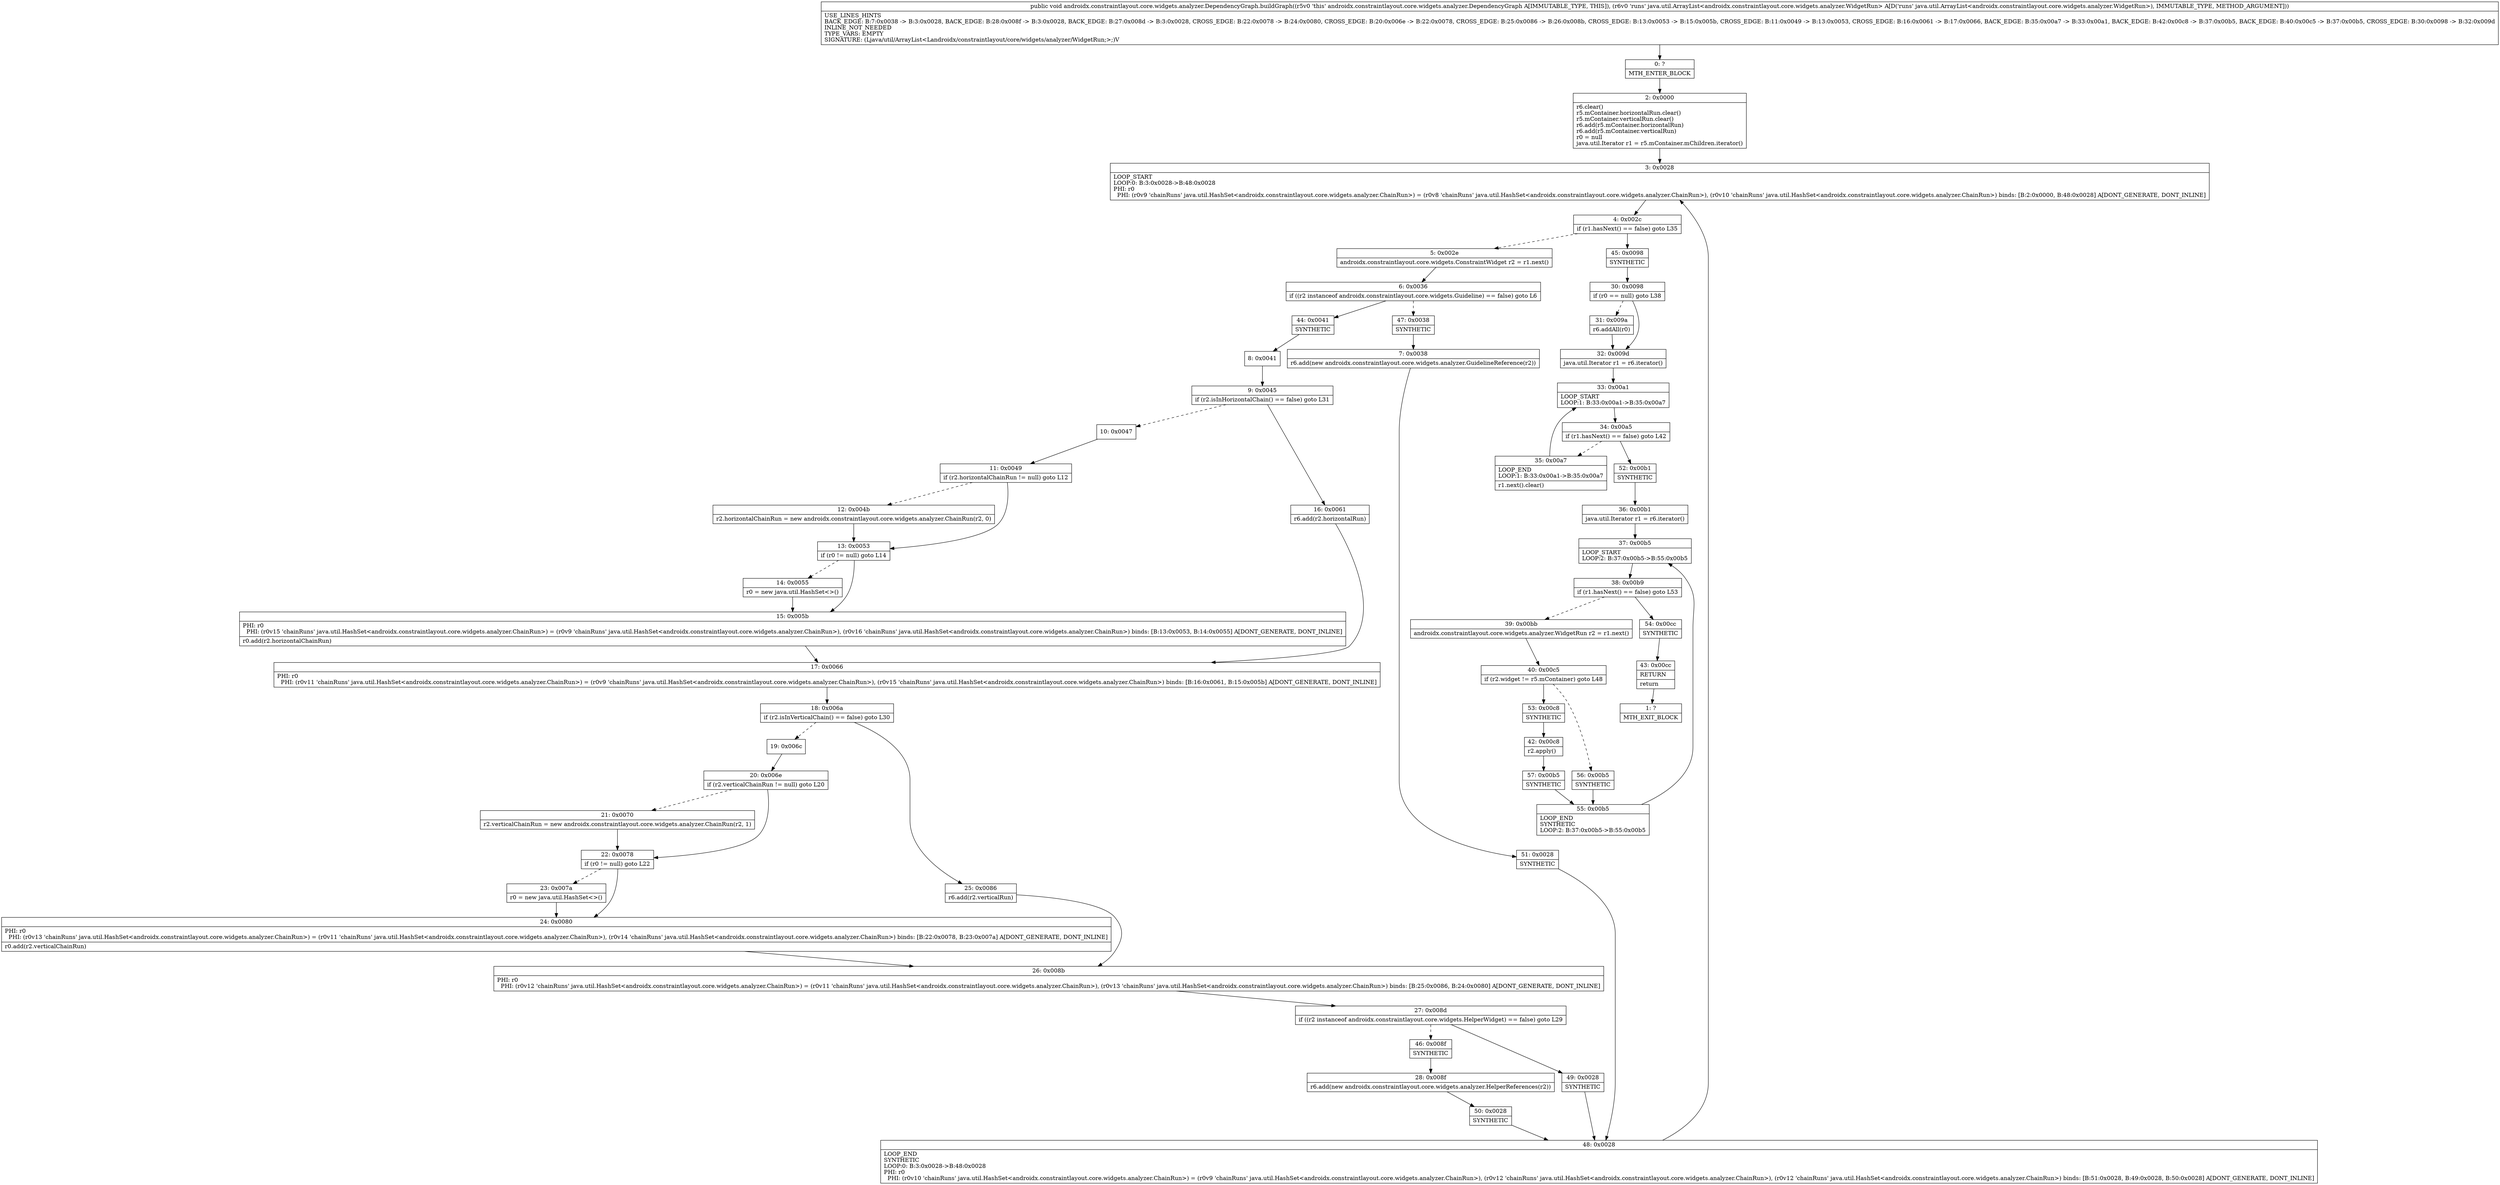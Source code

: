 digraph "CFG forandroidx.constraintlayout.core.widgets.analyzer.DependencyGraph.buildGraph(Ljava\/util\/ArrayList;)V" {
Node_0 [shape=record,label="{0\:\ ?|MTH_ENTER_BLOCK\l}"];
Node_2 [shape=record,label="{2\:\ 0x0000|r6.clear()\lr5.mContainer.horizontalRun.clear()\lr5.mContainer.verticalRun.clear()\lr6.add(r5.mContainer.horizontalRun)\lr6.add(r5.mContainer.verticalRun)\lr0 = null\ljava.util.Iterator r1 = r5.mContainer.mChildren.iterator()\l}"];
Node_3 [shape=record,label="{3\:\ 0x0028|LOOP_START\lLOOP:0: B:3:0x0028\-\>B:48:0x0028\lPHI: r0 \l  PHI: (r0v9 'chainRuns' java.util.HashSet\<androidx.constraintlayout.core.widgets.analyzer.ChainRun\>) = (r0v8 'chainRuns' java.util.HashSet\<androidx.constraintlayout.core.widgets.analyzer.ChainRun\>), (r0v10 'chainRuns' java.util.HashSet\<androidx.constraintlayout.core.widgets.analyzer.ChainRun\>) binds: [B:2:0x0000, B:48:0x0028] A[DONT_GENERATE, DONT_INLINE]\l}"];
Node_4 [shape=record,label="{4\:\ 0x002c|if (r1.hasNext() == false) goto L35\l}"];
Node_5 [shape=record,label="{5\:\ 0x002e|androidx.constraintlayout.core.widgets.ConstraintWidget r2 = r1.next()\l}"];
Node_6 [shape=record,label="{6\:\ 0x0036|if ((r2 instanceof androidx.constraintlayout.core.widgets.Guideline) == false) goto L6\l}"];
Node_44 [shape=record,label="{44\:\ 0x0041|SYNTHETIC\l}"];
Node_8 [shape=record,label="{8\:\ 0x0041}"];
Node_9 [shape=record,label="{9\:\ 0x0045|if (r2.isInHorizontalChain() == false) goto L31\l}"];
Node_10 [shape=record,label="{10\:\ 0x0047}"];
Node_11 [shape=record,label="{11\:\ 0x0049|if (r2.horizontalChainRun != null) goto L12\l}"];
Node_12 [shape=record,label="{12\:\ 0x004b|r2.horizontalChainRun = new androidx.constraintlayout.core.widgets.analyzer.ChainRun(r2, 0)\l}"];
Node_13 [shape=record,label="{13\:\ 0x0053|if (r0 != null) goto L14\l}"];
Node_14 [shape=record,label="{14\:\ 0x0055|r0 = new java.util.HashSet\<\>()\l}"];
Node_15 [shape=record,label="{15\:\ 0x005b|PHI: r0 \l  PHI: (r0v15 'chainRuns' java.util.HashSet\<androidx.constraintlayout.core.widgets.analyzer.ChainRun\>) = (r0v9 'chainRuns' java.util.HashSet\<androidx.constraintlayout.core.widgets.analyzer.ChainRun\>), (r0v16 'chainRuns' java.util.HashSet\<androidx.constraintlayout.core.widgets.analyzer.ChainRun\>) binds: [B:13:0x0053, B:14:0x0055] A[DONT_GENERATE, DONT_INLINE]\l|r0.add(r2.horizontalChainRun)\l}"];
Node_17 [shape=record,label="{17\:\ 0x0066|PHI: r0 \l  PHI: (r0v11 'chainRuns' java.util.HashSet\<androidx.constraintlayout.core.widgets.analyzer.ChainRun\>) = (r0v9 'chainRuns' java.util.HashSet\<androidx.constraintlayout.core.widgets.analyzer.ChainRun\>), (r0v15 'chainRuns' java.util.HashSet\<androidx.constraintlayout.core.widgets.analyzer.ChainRun\>) binds: [B:16:0x0061, B:15:0x005b] A[DONT_GENERATE, DONT_INLINE]\l}"];
Node_18 [shape=record,label="{18\:\ 0x006a|if (r2.isInVerticalChain() == false) goto L30\l}"];
Node_19 [shape=record,label="{19\:\ 0x006c}"];
Node_20 [shape=record,label="{20\:\ 0x006e|if (r2.verticalChainRun != null) goto L20\l}"];
Node_21 [shape=record,label="{21\:\ 0x0070|r2.verticalChainRun = new androidx.constraintlayout.core.widgets.analyzer.ChainRun(r2, 1)\l}"];
Node_22 [shape=record,label="{22\:\ 0x0078|if (r0 != null) goto L22\l}"];
Node_23 [shape=record,label="{23\:\ 0x007a|r0 = new java.util.HashSet\<\>()\l}"];
Node_24 [shape=record,label="{24\:\ 0x0080|PHI: r0 \l  PHI: (r0v13 'chainRuns' java.util.HashSet\<androidx.constraintlayout.core.widgets.analyzer.ChainRun\>) = (r0v11 'chainRuns' java.util.HashSet\<androidx.constraintlayout.core.widgets.analyzer.ChainRun\>), (r0v14 'chainRuns' java.util.HashSet\<androidx.constraintlayout.core.widgets.analyzer.ChainRun\>) binds: [B:22:0x0078, B:23:0x007a] A[DONT_GENERATE, DONT_INLINE]\l|r0.add(r2.verticalChainRun)\l}"];
Node_26 [shape=record,label="{26\:\ 0x008b|PHI: r0 \l  PHI: (r0v12 'chainRuns' java.util.HashSet\<androidx.constraintlayout.core.widgets.analyzer.ChainRun\>) = (r0v11 'chainRuns' java.util.HashSet\<androidx.constraintlayout.core.widgets.analyzer.ChainRun\>), (r0v13 'chainRuns' java.util.HashSet\<androidx.constraintlayout.core.widgets.analyzer.ChainRun\>) binds: [B:25:0x0086, B:24:0x0080] A[DONT_GENERATE, DONT_INLINE]\l}"];
Node_27 [shape=record,label="{27\:\ 0x008d|if ((r2 instanceof androidx.constraintlayout.core.widgets.HelperWidget) == false) goto L29\l}"];
Node_46 [shape=record,label="{46\:\ 0x008f|SYNTHETIC\l}"];
Node_28 [shape=record,label="{28\:\ 0x008f|r6.add(new androidx.constraintlayout.core.widgets.analyzer.HelperReferences(r2))\l}"];
Node_50 [shape=record,label="{50\:\ 0x0028|SYNTHETIC\l}"];
Node_48 [shape=record,label="{48\:\ 0x0028|LOOP_END\lSYNTHETIC\lLOOP:0: B:3:0x0028\-\>B:48:0x0028\lPHI: r0 \l  PHI: (r0v10 'chainRuns' java.util.HashSet\<androidx.constraintlayout.core.widgets.analyzer.ChainRun\>) = (r0v9 'chainRuns' java.util.HashSet\<androidx.constraintlayout.core.widgets.analyzer.ChainRun\>), (r0v12 'chainRuns' java.util.HashSet\<androidx.constraintlayout.core.widgets.analyzer.ChainRun\>), (r0v12 'chainRuns' java.util.HashSet\<androidx.constraintlayout.core.widgets.analyzer.ChainRun\>) binds: [B:51:0x0028, B:49:0x0028, B:50:0x0028] A[DONT_GENERATE, DONT_INLINE]\l}"];
Node_49 [shape=record,label="{49\:\ 0x0028|SYNTHETIC\l}"];
Node_25 [shape=record,label="{25\:\ 0x0086|r6.add(r2.verticalRun)\l}"];
Node_16 [shape=record,label="{16\:\ 0x0061|r6.add(r2.horizontalRun)\l}"];
Node_47 [shape=record,label="{47\:\ 0x0038|SYNTHETIC\l}"];
Node_7 [shape=record,label="{7\:\ 0x0038|r6.add(new androidx.constraintlayout.core.widgets.analyzer.GuidelineReference(r2))\l}"];
Node_51 [shape=record,label="{51\:\ 0x0028|SYNTHETIC\l}"];
Node_45 [shape=record,label="{45\:\ 0x0098|SYNTHETIC\l}"];
Node_30 [shape=record,label="{30\:\ 0x0098|if (r0 == null) goto L38\l}"];
Node_31 [shape=record,label="{31\:\ 0x009a|r6.addAll(r0)\l}"];
Node_32 [shape=record,label="{32\:\ 0x009d|java.util.Iterator r1 = r6.iterator()\l}"];
Node_33 [shape=record,label="{33\:\ 0x00a1|LOOP_START\lLOOP:1: B:33:0x00a1\-\>B:35:0x00a7\l}"];
Node_34 [shape=record,label="{34\:\ 0x00a5|if (r1.hasNext() == false) goto L42\l}"];
Node_35 [shape=record,label="{35\:\ 0x00a7|LOOP_END\lLOOP:1: B:33:0x00a1\-\>B:35:0x00a7\l|r1.next().clear()\l}"];
Node_52 [shape=record,label="{52\:\ 0x00b1|SYNTHETIC\l}"];
Node_36 [shape=record,label="{36\:\ 0x00b1|java.util.Iterator r1 = r6.iterator()\l}"];
Node_37 [shape=record,label="{37\:\ 0x00b5|LOOP_START\lLOOP:2: B:37:0x00b5\-\>B:55:0x00b5\l}"];
Node_38 [shape=record,label="{38\:\ 0x00b9|if (r1.hasNext() == false) goto L53\l}"];
Node_39 [shape=record,label="{39\:\ 0x00bb|androidx.constraintlayout.core.widgets.analyzer.WidgetRun r2 = r1.next()\l}"];
Node_40 [shape=record,label="{40\:\ 0x00c5|if (r2.widget != r5.mContainer) goto L48\l}"];
Node_53 [shape=record,label="{53\:\ 0x00c8|SYNTHETIC\l}"];
Node_42 [shape=record,label="{42\:\ 0x00c8|r2.apply()\l}"];
Node_57 [shape=record,label="{57\:\ 0x00b5|SYNTHETIC\l}"];
Node_55 [shape=record,label="{55\:\ 0x00b5|LOOP_END\lSYNTHETIC\lLOOP:2: B:37:0x00b5\-\>B:55:0x00b5\l}"];
Node_56 [shape=record,label="{56\:\ 0x00b5|SYNTHETIC\l}"];
Node_54 [shape=record,label="{54\:\ 0x00cc|SYNTHETIC\l}"];
Node_43 [shape=record,label="{43\:\ 0x00cc|RETURN\l|return\l}"];
Node_1 [shape=record,label="{1\:\ ?|MTH_EXIT_BLOCK\l}"];
MethodNode[shape=record,label="{public void androidx.constraintlayout.core.widgets.analyzer.DependencyGraph.buildGraph((r5v0 'this' androidx.constraintlayout.core.widgets.analyzer.DependencyGraph A[IMMUTABLE_TYPE, THIS]), (r6v0 'runs' java.util.ArrayList\<androidx.constraintlayout.core.widgets.analyzer.WidgetRun\> A[D('runs' java.util.ArrayList\<androidx.constraintlayout.core.widgets.analyzer.WidgetRun\>), IMMUTABLE_TYPE, METHOD_ARGUMENT]))  | USE_LINES_HINTS\lBACK_EDGE: B:7:0x0038 \-\> B:3:0x0028, BACK_EDGE: B:28:0x008f \-\> B:3:0x0028, BACK_EDGE: B:27:0x008d \-\> B:3:0x0028, CROSS_EDGE: B:22:0x0078 \-\> B:24:0x0080, CROSS_EDGE: B:20:0x006e \-\> B:22:0x0078, CROSS_EDGE: B:25:0x0086 \-\> B:26:0x008b, CROSS_EDGE: B:13:0x0053 \-\> B:15:0x005b, CROSS_EDGE: B:11:0x0049 \-\> B:13:0x0053, CROSS_EDGE: B:16:0x0061 \-\> B:17:0x0066, BACK_EDGE: B:35:0x00a7 \-\> B:33:0x00a1, BACK_EDGE: B:42:0x00c8 \-\> B:37:0x00b5, BACK_EDGE: B:40:0x00c5 \-\> B:37:0x00b5, CROSS_EDGE: B:30:0x0098 \-\> B:32:0x009d\lINLINE_NOT_NEEDED\lTYPE_VARS: EMPTY\lSIGNATURE: (Ljava\/util\/ArrayList\<Landroidx\/constraintlayout\/core\/widgets\/analyzer\/WidgetRun;\>;)V\l}"];
MethodNode -> Node_0;Node_0 -> Node_2;
Node_2 -> Node_3;
Node_3 -> Node_4;
Node_4 -> Node_5[style=dashed];
Node_4 -> Node_45;
Node_5 -> Node_6;
Node_6 -> Node_44;
Node_6 -> Node_47[style=dashed];
Node_44 -> Node_8;
Node_8 -> Node_9;
Node_9 -> Node_10[style=dashed];
Node_9 -> Node_16;
Node_10 -> Node_11;
Node_11 -> Node_12[style=dashed];
Node_11 -> Node_13;
Node_12 -> Node_13;
Node_13 -> Node_14[style=dashed];
Node_13 -> Node_15;
Node_14 -> Node_15;
Node_15 -> Node_17;
Node_17 -> Node_18;
Node_18 -> Node_19[style=dashed];
Node_18 -> Node_25;
Node_19 -> Node_20;
Node_20 -> Node_21[style=dashed];
Node_20 -> Node_22;
Node_21 -> Node_22;
Node_22 -> Node_23[style=dashed];
Node_22 -> Node_24;
Node_23 -> Node_24;
Node_24 -> Node_26;
Node_26 -> Node_27;
Node_27 -> Node_46[style=dashed];
Node_27 -> Node_49;
Node_46 -> Node_28;
Node_28 -> Node_50;
Node_50 -> Node_48;
Node_48 -> Node_3;
Node_49 -> Node_48;
Node_25 -> Node_26;
Node_16 -> Node_17;
Node_47 -> Node_7;
Node_7 -> Node_51;
Node_51 -> Node_48;
Node_45 -> Node_30;
Node_30 -> Node_31[style=dashed];
Node_30 -> Node_32;
Node_31 -> Node_32;
Node_32 -> Node_33;
Node_33 -> Node_34;
Node_34 -> Node_35[style=dashed];
Node_34 -> Node_52;
Node_35 -> Node_33;
Node_52 -> Node_36;
Node_36 -> Node_37;
Node_37 -> Node_38;
Node_38 -> Node_39[style=dashed];
Node_38 -> Node_54;
Node_39 -> Node_40;
Node_40 -> Node_53;
Node_40 -> Node_56[style=dashed];
Node_53 -> Node_42;
Node_42 -> Node_57;
Node_57 -> Node_55;
Node_55 -> Node_37;
Node_56 -> Node_55;
Node_54 -> Node_43;
Node_43 -> Node_1;
}

